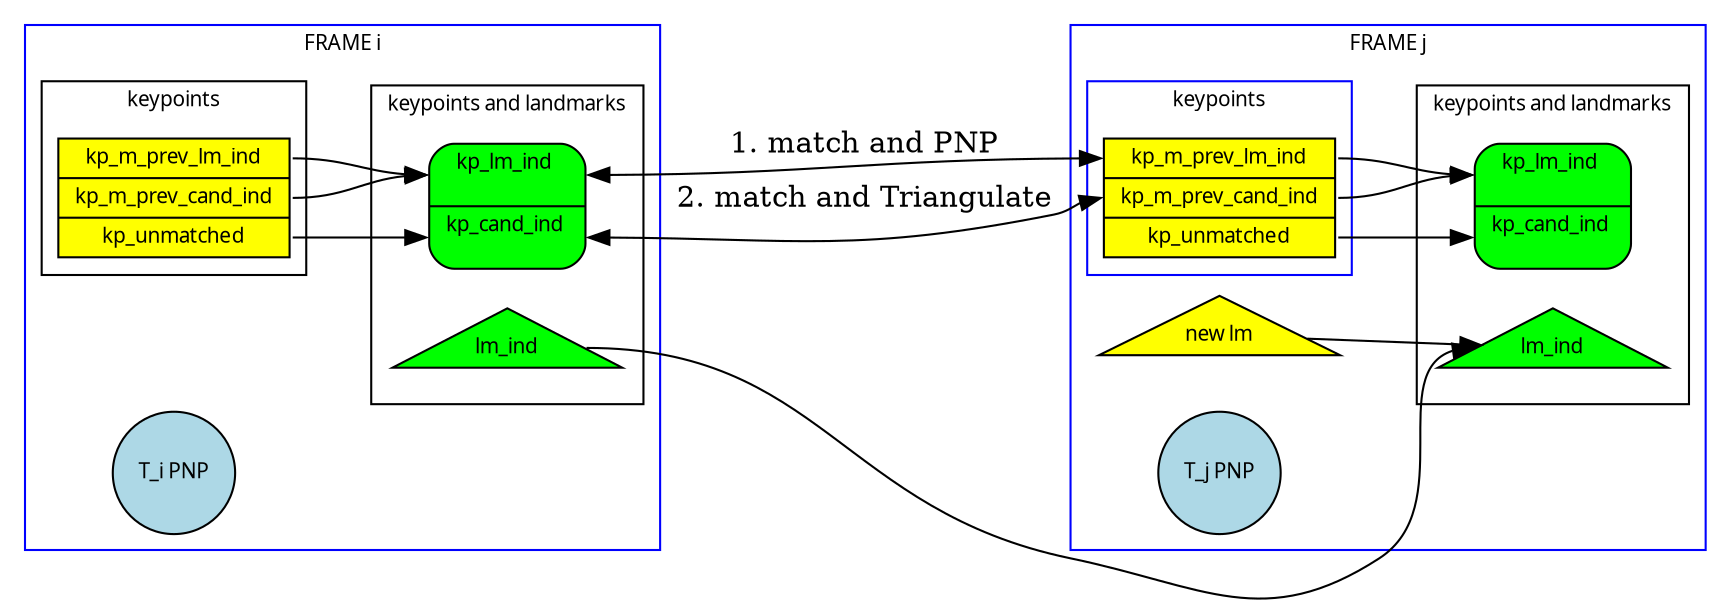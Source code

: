 digraph structs {
    graph [fontsize=10 fontname="Verdana" compound=true];
    node [shape=record fontsize=10 fontname="Verdana"];
    rankdir = LR
    subgraph cluster_0 
    {
    node [style=filled];
    label = "FRAME i";
    color=blue;
    
    
    subgraph cluster_0_l
    {
    label = keypoints
    color=black; 
    fr_i_l[label="{ { <M2_i> kp_m_prev_lm_ind|<M1_i>kp_m_prev_cand_ind|<UM_i>kp_unmatched }}" fillcolor = yellow pos = "0,0"]
    }
    subgraph cluster_0_r
       { 
       color=black;
       label = "keypoints and landmarks";
       fr_i_r[label="{{ <kp_lm_ind>kp_lm_ind \n  | <kp_cand_ind>kp_cand_ind \n  }}", shape = "Mrecord" fillcolor=green];
       lm_i[label="lm_ind" shape=triangle fillcolor=green]
       }
       lm_i_new[style=invis label="new lm" shape = triangle fillcolor = yellow]  
       pose_est_i[shape = circle label="T_i PNP" fillcolor=lightblue]
       fr_i_l:M1_i->fr_i_r:kp_lm_ind
       fr_i_l:M2_i->fr_i_r:kp_lm_ind
       fr_i_l:UM_i->fr_i_r:kp_cand_ind 
    }

    subgraph cluster_1 {
        node [style=filled];
        label = "FRAME j";
        color=blue;
    subgraph cluster_1_l
    {
    label = keypoints
        fr_j_l [label="{ {<M2_j> kp_m_prev_lm_ind|<M1_j>kp_m_prev_cand_ind |<UM_j>kp_unmatched }}" fillcolor = yellow ]
       } 
      subgraph cluster_1_r
       { 
       color=black;
       label = "keypoints and landmarks"; 
        fr_j_r[label="{{ <kp_lm_ind>kp_lm_ind \n  | <kp_cand_ind>kp_cand_ind \n  }}" shape = "Mrecord" fillcolor=green];
        lm_j[label="lm_ind" shape = triangle fillcolor = green]
 }      
       lm_j_new[label="new lm" shape = triangle fillcolor = yellow] 
       pose_est_j[shape = circle label="T_j PNP" fillcolor = lightblue]
       fr_j_l:M1_j->fr_j_r:kp_lm_ind
       fr_j_l:M2_j->fr_j_r:kp_lm_ind
       fr_j_l:UM_j->fr_j_r:kp_cand_ind
} 
    
    fr_i_r:kp_lm_ind->fr_j_l:M2_j[label="1. match and PNP" dir="both"];
    //PNP:"e"->fr_i_r:kp_lm_ind:"e"
    //PNP->fr_j_l:M2_j
    fr_i_r:kp_cand_ind->fr_j_l:M1_j[label="2. match and Triangulate" dir = "both"];
    lm_i:e->lm_j:w
    lm_j_new->lm_j
 }

